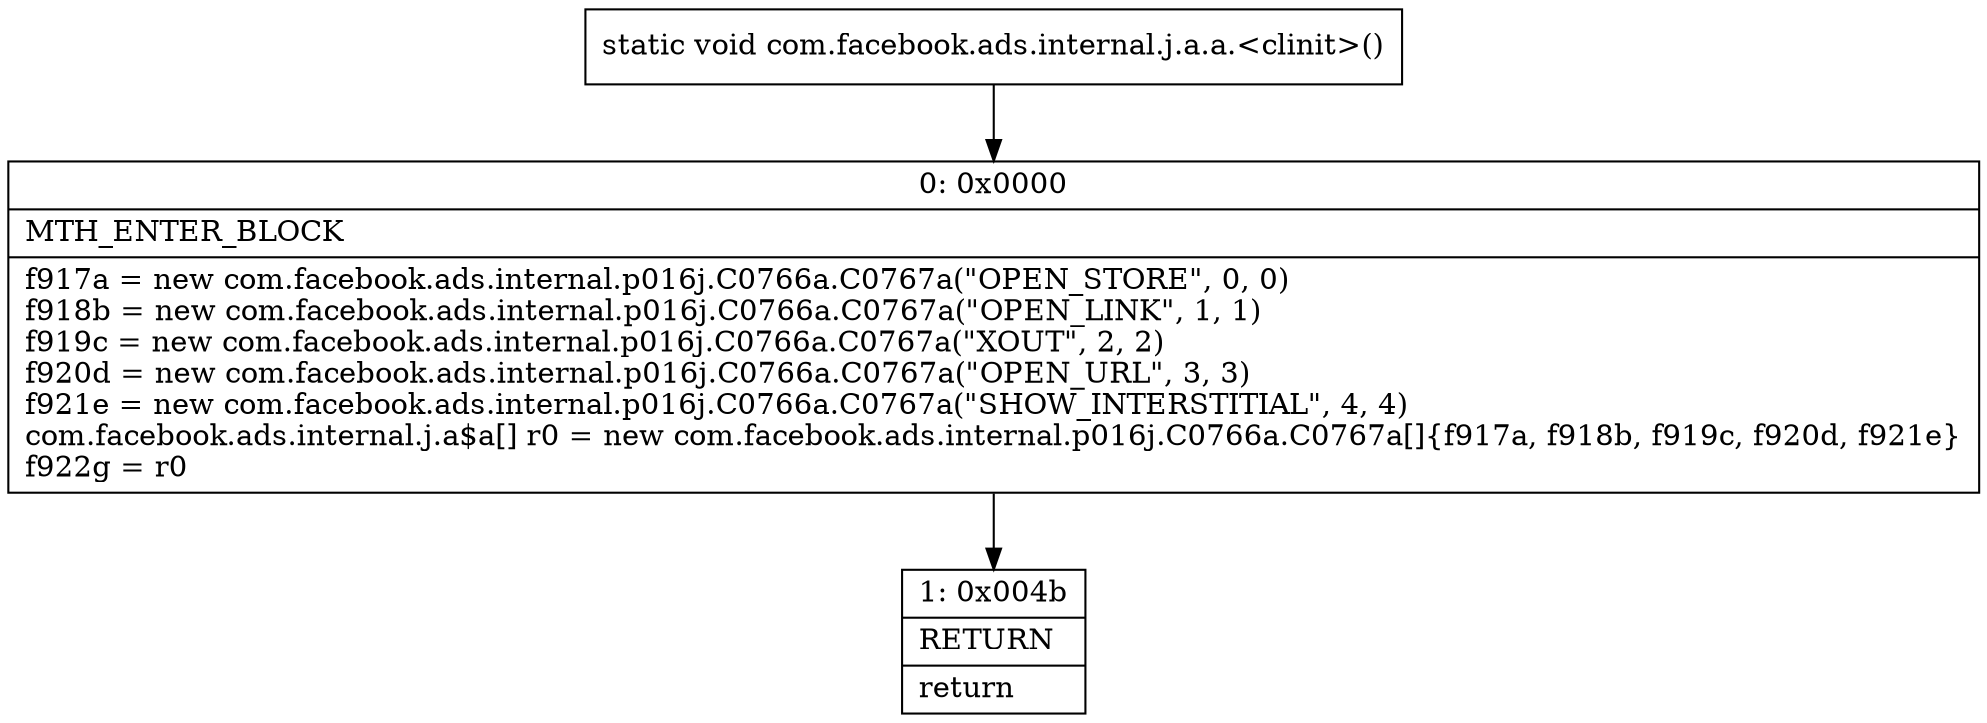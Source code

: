 digraph "CFG forcom.facebook.ads.internal.j.a.a.\<clinit\>()V" {
Node_0 [shape=record,label="{0\:\ 0x0000|MTH_ENTER_BLOCK\l|f917a = new com.facebook.ads.internal.p016j.C0766a.C0767a(\"OPEN_STORE\", 0, 0)\lf918b = new com.facebook.ads.internal.p016j.C0766a.C0767a(\"OPEN_LINK\", 1, 1)\lf919c = new com.facebook.ads.internal.p016j.C0766a.C0767a(\"XOUT\", 2, 2)\lf920d = new com.facebook.ads.internal.p016j.C0766a.C0767a(\"OPEN_URL\", 3, 3)\lf921e = new com.facebook.ads.internal.p016j.C0766a.C0767a(\"SHOW_INTERSTITIAL\", 4, 4)\lcom.facebook.ads.internal.j.a$a[] r0 = new com.facebook.ads.internal.p016j.C0766a.C0767a[]\{f917a, f918b, f919c, f920d, f921e\}\lf922g = r0\l}"];
Node_1 [shape=record,label="{1\:\ 0x004b|RETURN\l|return\l}"];
MethodNode[shape=record,label="{static void com.facebook.ads.internal.j.a.a.\<clinit\>() }"];
MethodNode -> Node_0;
Node_0 -> Node_1;
}

